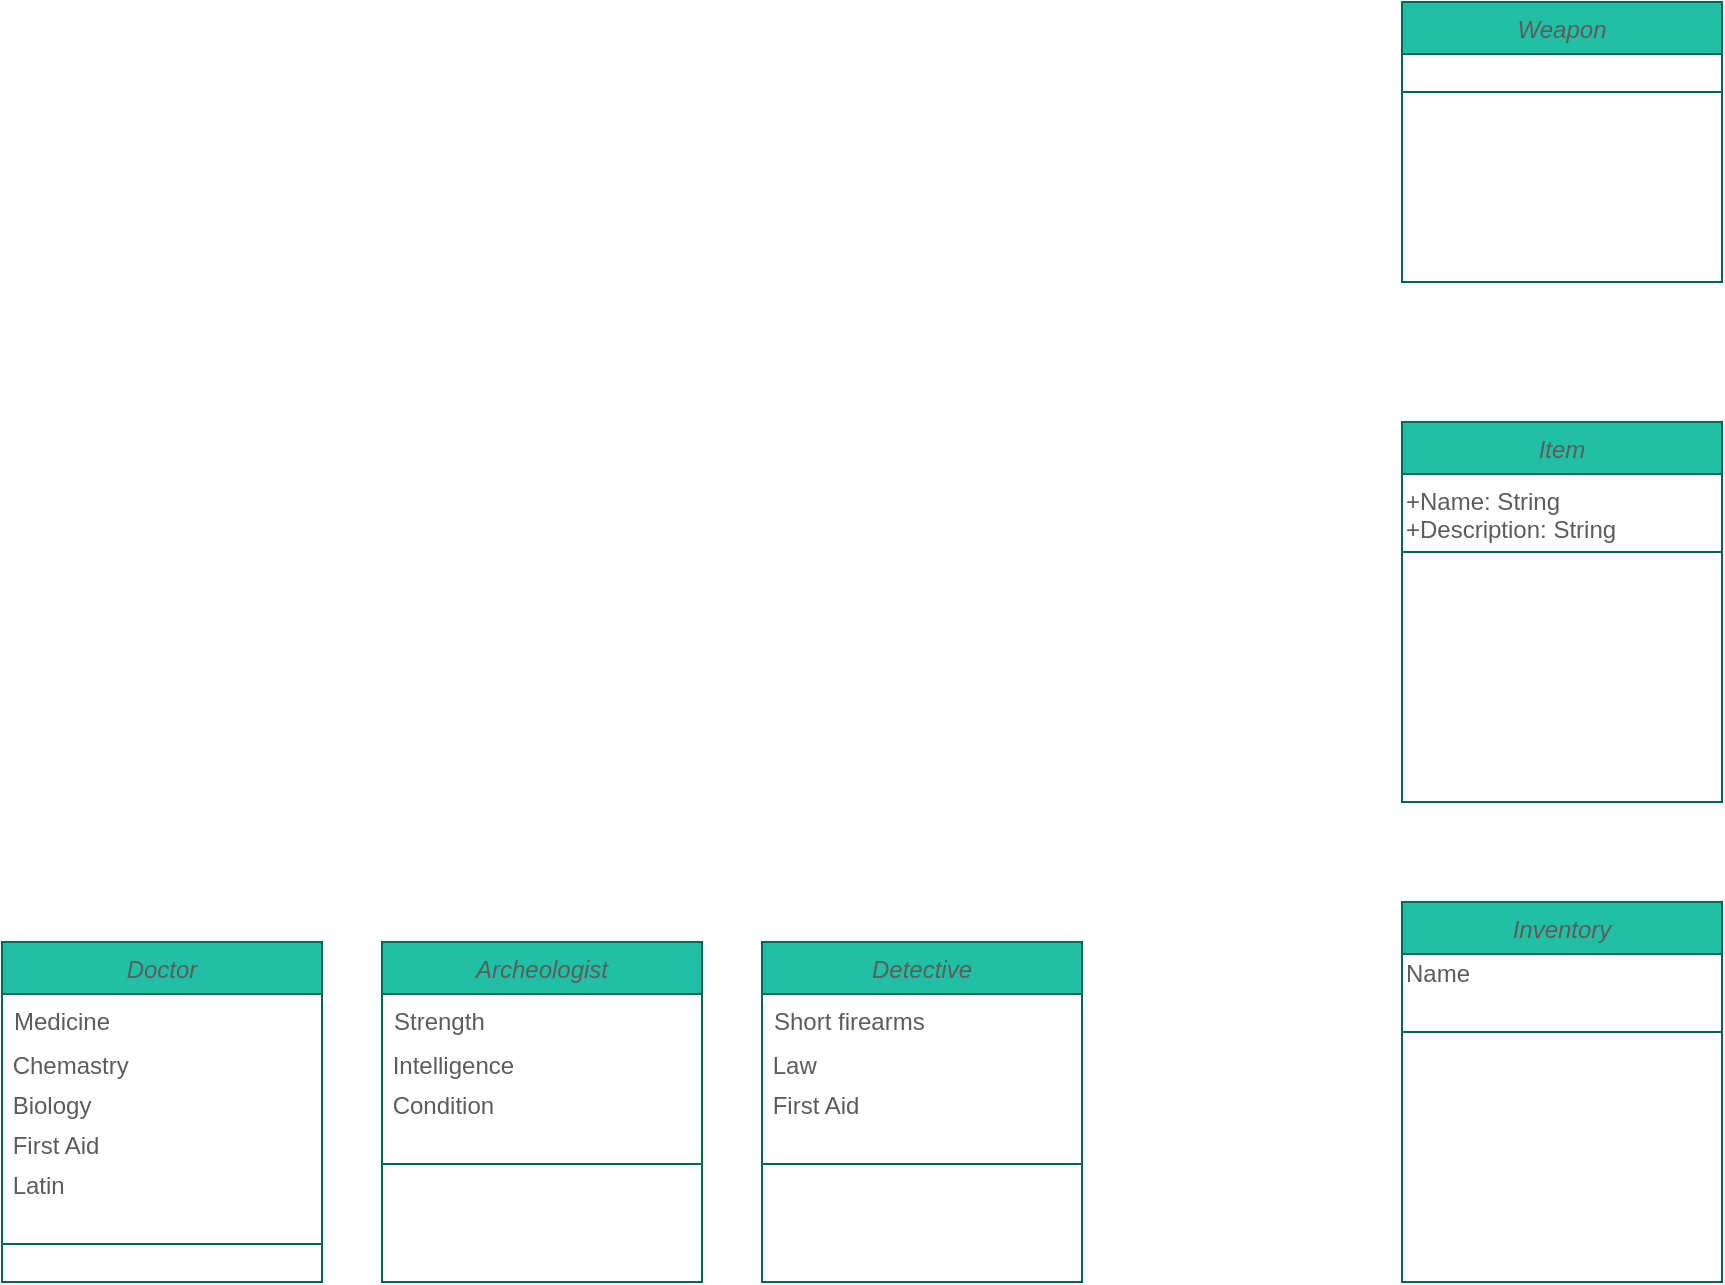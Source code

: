<mxfile version="14.7.6" type="github">
  <diagram id="C5RBs43oDa-KdzZeNtuy" name="Page-1">
    <mxGraphModel dx="945" dy="565" grid="1" gridSize="10" guides="1" tooltips="1" connect="1" arrows="1" fold="1" page="0" pageScale="1" pageWidth="827" pageHeight="1169" math="0" shadow="0">
      <root>
        <mxCell id="WIyWlLk6GJQsqaUBKTNV-0" />
        <mxCell id="WIyWlLk6GJQsqaUBKTNV-1" parent="WIyWlLk6GJQsqaUBKTNV-0" />
        <mxCell id="fHLn3xpbiWs_lWk2WSMG-10" value="Doctor" style="swimlane;fontStyle=2;align=center;verticalAlign=top;childLayout=stackLayout;horizontal=1;startSize=26;horizontalStack=0;resizeParent=1;resizeLast=0;collapsible=1;marginBottom=0;rounded=0;shadow=0;strokeWidth=1;fillColor=#21C0A5;strokeColor=#006658;fontColor=#5C5C5C;" parent="WIyWlLk6GJQsqaUBKTNV-1" vertex="1">
          <mxGeometry x="10" y="710" width="160" height="170" as="geometry">
            <mxRectangle x="220" y="120" width="160" height="26" as="alternateBounds" />
          </mxGeometry>
        </mxCell>
        <mxCell id="fHLn3xpbiWs_lWk2WSMG-11" value="Medicine" style="text;align=left;verticalAlign=top;spacingLeft=4;spacingRight=4;overflow=hidden;rotatable=0;points=[[0,0.5],[1,0.5]];portConstraint=eastwest;fontColor=#5C5C5C;" parent="fHLn3xpbiWs_lWk2WSMG-10" vertex="1">
          <mxGeometry y="26" width="160" height="26" as="geometry" />
        </mxCell>
        <mxCell id="fHLn3xpbiWs_lWk2WSMG-12" value="&amp;nbsp;Chemastry" style="text;html=1;strokeColor=none;fillColor=none;align=left;verticalAlign=middle;whiteSpace=wrap;rounded=0;fontColor=#5C5C5C;" parent="fHLn3xpbiWs_lWk2WSMG-10" vertex="1">
          <mxGeometry y="52" width="160" height="20" as="geometry" />
        </mxCell>
        <mxCell id="fHLn3xpbiWs_lWk2WSMG-13" value="&lt;span style=&quot;white-space: pre&quot;&gt; Biology&lt;/span&gt;" style="text;html=1;strokeColor=none;fillColor=none;align=left;verticalAlign=middle;whiteSpace=wrap;rounded=0;fontColor=#5C5C5C;" parent="fHLn3xpbiWs_lWk2WSMG-10" vertex="1">
          <mxGeometry y="72" width="160" height="20" as="geometry" />
        </mxCell>
        <mxCell id="fHLn3xpbiWs_lWk2WSMG-30" value="&lt;span style=&quot;white-space: pre&quot;&gt; First Aid&lt;/span&gt;" style="text;html=1;strokeColor=none;fillColor=none;align=left;verticalAlign=middle;whiteSpace=wrap;rounded=0;fontColor=#5C5C5C;" parent="fHLn3xpbiWs_lWk2WSMG-10" vertex="1">
          <mxGeometry y="92" width="160" height="20" as="geometry" />
        </mxCell>
        <mxCell id="fHLn3xpbiWs_lWk2WSMG-31" value="&lt;span style=&quot;white-space: pre&quot;&gt; Latin&lt;/span&gt;" style="text;html=1;strokeColor=none;fillColor=none;align=left;verticalAlign=middle;whiteSpace=wrap;rounded=0;fontColor=#5C5C5C;" parent="fHLn3xpbiWs_lWk2WSMG-10" vertex="1">
          <mxGeometry y="112" width="160" height="20" as="geometry" />
        </mxCell>
        <mxCell id="fHLn3xpbiWs_lWk2WSMG-14" value="" style="line;html=1;strokeWidth=1;align=left;verticalAlign=middle;spacingTop=-1;spacingLeft=3;spacingRight=3;rotatable=0;labelPosition=right;points=[];portConstraint=eastwest;fillColor=#21C0A5;strokeColor=#006658;fontColor=#5C5C5C;" parent="fHLn3xpbiWs_lWk2WSMG-10" vertex="1">
          <mxGeometry y="132" width="160" height="38" as="geometry" />
        </mxCell>
        <mxCell id="fHLn3xpbiWs_lWk2WSMG-15" value="Detective" style="swimlane;fontStyle=2;align=center;verticalAlign=top;childLayout=stackLayout;horizontal=1;startSize=26;horizontalStack=0;resizeParent=1;resizeLast=0;collapsible=1;marginBottom=0;rounded=0;shadow=0;strokeWidth=1;fillColor=#21C0A5;strokeColor=#006658;fontColor=#5C5C5C;" parent="WIyWlLk6GJQsqaUBKTNV-1" vertex="1">
          <mxGeometry x="390" y="710" width="160" height="170" as="geometry">
            <mxRectangle x="220" y="120" width="160" height="26" as="alternateBounds" />
          </mxGeometry>
        </mxCell>
        <mxCell id="fHLn3xpbiWs_lWk2WSMG-16" value="Short firearms" style="text;align=left;verticalAlign=top;spacingLeft=4;spacingRight=4;overflow=hidden;rotatable=0;points=[[0,0.5],[1,0.5]];portConstraint=eastwest;fontColor=#5C5C5C;" parent="fHLn3xpbiWs_lWk2WSMG-15" vertex="1">
          <mxGeometry y="26" width="160" height="26" as="geometry" />
        </mxCell>
        <mxCell id="fHLn3xpbiWs_lWk2WSMG-17" value="&lt;span style=&quot;white-space: pre&quot;&gt;&amp;nbsp;&lt;/span&gt;Law" style="text;html=1;strokeColor=none;fillColor=none;align=left;verticalAlign=middle;whiteSpace=wrap;rounded=0;fontColor=#5C5C5C;" parent="fHLn3xpbiWs_lWk2WSMG-15" vertex="1">
          <mxGeometry y="52" width="160" height="20" as="geometry" />
        </mxCell>
        <mxCell id="fHLn3xpbiWs_lWk2WSMG-18" value="&lt;span&gt;&amp;nbsp;First Aid&lt;/span&gt;" style="text;html=1;strokeColor=none;fillColor=none;align=left;verticalAlign=middle;whiteSpace=wrap;rounded=0;fontColor=#5C5C5C;" parent="fHLn3xpbiWs_lWk2WSMG-15" vertex="1">
          <mxGeometry y="72" width="160" height="20" as="geometry" />
        </mxCell>
        <mxCell id="fHLn3xpbiWs_lWk2WSMG-19" value="" style="line;html=1;strokeWidth=1;align=left;verticalAlign=middle;spacingTop=-1;spacingLeft=3;spacingRight=3;rotatable=0;labelPosition=right;points=[];portConstraint=eastwest;fillColor=#21C0A5;strokeColor=#006658;fontColor=#5C5C5C;" parent="fHLn3xpbiWs_lWk2WSMG-15" vertex="1">
          <mxGeometry y="92" width="160" height="38" as="geometry" />
        </mxCell>
        <mxCell id="fHLn3xpbiWs_lWk2WSMG-25" value="Archeologist" style="swimlane;fontStyle=2;align=center;verticalAlign=top;childLayout=stackLayout;horizontal=1;startSize=26;horizontalStack=0;resizeParent=1;resizeLast=0;collapsible=1;marginBottom=0;rounded=0;shadow=0;strokeWidth=1;fillColor=#21C0A5;strokeColor=#006658;fontColor=#5C5C5C;" parent="WIyWlLk6GJQsqaUBKTNV-1" vertex="1">
          <mxGeometry x="200" y="710" width="160" height="170" as="geometry">
            <mxRectangle x="220" y="120" width="160" height="26" as="alternateBounds" />
          </mxGeometry>
        </mxCell>
        <mxCell id="fHLn3xpbiWs_lWk2WSMG-26" value="Strength" style="text;align=left;verticalAlign=top;spacingLeft=4;spacingRight=4;overflow=hidden;rotatable=0;points=[[0,0.5],[1,0.5]];portConstraint=eastwest;fontColor=#5C5C5C;" parent="fHLn3xpbiWs_lWk2WSMG-25" vertex="1">
          <mxGeometry y="26" width="160" height="26" as="geometry" />
        </mxCell>
        <mxCell id="fHLn3xpbiWs_lWk2WSMG-27" value="&amp;nbsp;Intelligence" style="text;html=1;strokeColor=none;fillColor=none;align=left;verticalAlign=middle;whiteSpace=wrap;rounded=0;fontColor=#5C5C5C;" parent="fHLn3xpbiWs_lWk2WSMG-25" vertex="1">
          <mxGeometry y="52" width="160" height="20" as="geometry" />
        </mxCell>
        <mxCell id="fHLn3xpbiWs_lWk2WSMG-28" value="&lt;span style=&quot;white-space: pre&quot;&gt;&amp;nbsp;&lt;/span&gt;Condition" style="text;html=1;strokeColor=none;fillColor=none;align=left;verticalAlign=middle;whiteSpace=wrap;rounded=0;fontColor=#5C5C5C;" parent="fHLn3xpbiWs_lWk2WSMG-25" vertex="1">
          <mxGeometry y="72" width="160" height="20" as="geometry" />
        </mxCell>
        <mxCell id="fHLn3xpbiWs_lWk2WSMG-29" value="" style="line;html=1;strokeWidth=1;align=left;verticalAlign=middle;spacingTop=-1;spacingLeft=3;spacingRight=3;rotatable=0;labelPosition=right;points=[];portConstraint=eastwest;fillColor=#21C0A5;strokeColor=#006658;fontColor=#5C5C5C;" parent="fHLn3xpbiWs_lWk2WSMG-25" vertex="1">
          <mxGeometry y="92" width="160" height="38" as="geometry" />
        </mxCell>
        <mxCell id="JdOEtS1kR1SaMJxbpx8L-0" value="Item" style="swimlane;fontStyle=2;align=center;verticalAlign=top;childLayout=stackLayout;horizontal=1;startSize=26;horizontalStack=0;resizeParent=1;resizeLast=0;collapsible=1;marginBottom=0;rounded=0;shadow=0;strokeWidth=1;fillColor=#21C0A5;strokeColor=#006658;fontColor=#5C5C5C;" vertex="1" parent="WIyWlLk6GJQsqaUBKTNV-1">
          <mxGeometry x="710" y="450" width="160" height="190" as="geometry">
            <mxRectangle x="220" y="120" width="160" height="26" as="alternateBounds" />
          </mxGeometry>
        </mxCell>
        <mxCell id="JdOEtS1kR1SaMJxbpx8L-1" value="&lt;span style=&quot;white-space: pre&quot;&gt;+Name: String&lt;br&gt;+Description: String&lt;br/&gt;&lt;br&gt;&lt;/span&gt;" style="text;html=1;strokeColor=none;fillColor=none;align=left;verticalAlign=top;whiteSpace=wrap;rounded=0;fontColor=#5C5C5C;horizontal=1;" vertex="1" parent="JdOEtS1kR1SaMJxbpx8L-0">
          <mxGeometry y="26" width="160" height="20" as="geometry" />
        </mxCell>
        <mxCell id="JdOEtS1kR1SaMJxbpx8L-2" value="" style="line;html=1;strokeWidth=1;align=left;verticalAlign=middle;spacingTop=-1;spacingLeft=3;spacingRight=3;rotatable=0;labelPosition=right;points=[];portConstraint=eastwest;fillColor=#21C0A5;strokeColor=#006658;fontColor=#5C5C5C;" vertex="1" parent="JdOEtS1kR1SaMJxbpx8L-0">
          <mxGeometry y="46" width="160" height="38" as="geometry" />
        </mxCell>
        <mxCell id="JdOEtS1kR1SaMJxbpx8L-3" value="Weapon" style="swimlane;fontStyle=2;align=center;verticalAlign=top;childLayout=stackLayout;horizontal=1;startSize=26;horizontalStack=0;resizeParent=1;resizeLast=0;collapsible=1;marginBottom=0;rounded=0;shadow=0;strokeWidth=1;fillColor=#21C0A5;strokeColor=#006658;fontColor=#5C5C5C;" vertex="1" parent="WIyWlLk6GJQsqaUBKTNV-1">
          <mxGeometry x="710" y="240" width="160" height="140" as="geometry">
            <mxRectangle x="220" y="120" width="160" height="26" as="alternateBounds" />
          </mxGeometry>
        </mxCell>
        <mxCell id="JdOEtS1kR1SaMJxbpx8L-5" value="" style="line;html=1;strokeWidth=1;align=left;verticalAlign=middle;spacingTop=-1;spacingLeft=3;spacingRight=3;rotatable=0;labelPosition=right;points=[];portConstraint=eastwest;fillColor=#21C0A5;strokeColor=#006658;fontColor=#5C5C5C;" vertex="1" parent="JdOEtS1kR1SaMJxbpx8L-3">
          <mxGeometry y="26" width="160" height="38" as="geometry" />
        </mxCell>
        <mxCell id="JdOEtS1kR1SaMJxbpx8L-6" value="Inventory" style="swimlane;fontStyle=2;align=center;verticalAlign=top;childLayout=stackLayout;horizontal=1;startSize=26;horizontalStack=0;resizeParent=1;resizeLast=0;collapsible=1;marginBottom=0;rounded=0;shadow=0;strokeWidth=1;fillColor=#21C0A5;strokeColor=#006658;fontColor=#5C5C5C;" vertex="1" parent="WIyWlLk6GJQsqaUBKTNV-1">
          <mxGeometry x="710" y="690" width="160" height="190" as="geometry">
            <mxRectangle x="220" y="120" width="160" height="26" as="alternateBounds" />
          </mxGeometry>
        </mxCell>
        <mxCell id="JdOEtS1kR1SaMJxbpx8L-7" value="&lt;span style=&quot;white-space: pre&quot;&gt;Name&lt;/span&gt;" style="text;html=1;strokeColor=none;fillColor=none;align=left;verticalAlign=middle;whiteSpace=wrap;rounded=0;fontColor=#5C5C5C;" vertex="1" parent="JdOEtS1kR1SaMJxbpx8L-6">
          <mxGeometry y="26" width="160" height="20" as="geometry" />
        </mxCell>
        <mxCell id="JdOEtS1kR1SaMJxbpx8L-8" value="" style="line;html=1;strokeWidth=1;align=left;verticalAlign=middle;spacingTop=-1;spacingLeft=3;spacingRight=3;rotatable=0;labelPosition=right;points=[];portConstraint=eastwest;fillColor=#21C0A5;strokeColor=#006658;fontColor=#5C5C5C;" vertex="1" parent="JdOEtS1kR1SaMJxbpx8L-6">
          <mxGeometry y="46" width="160" height="38" as="geometry" />
        </mxCell>
      </root>
    </mxGraphModel>
  </diagram>
</mxfile>
